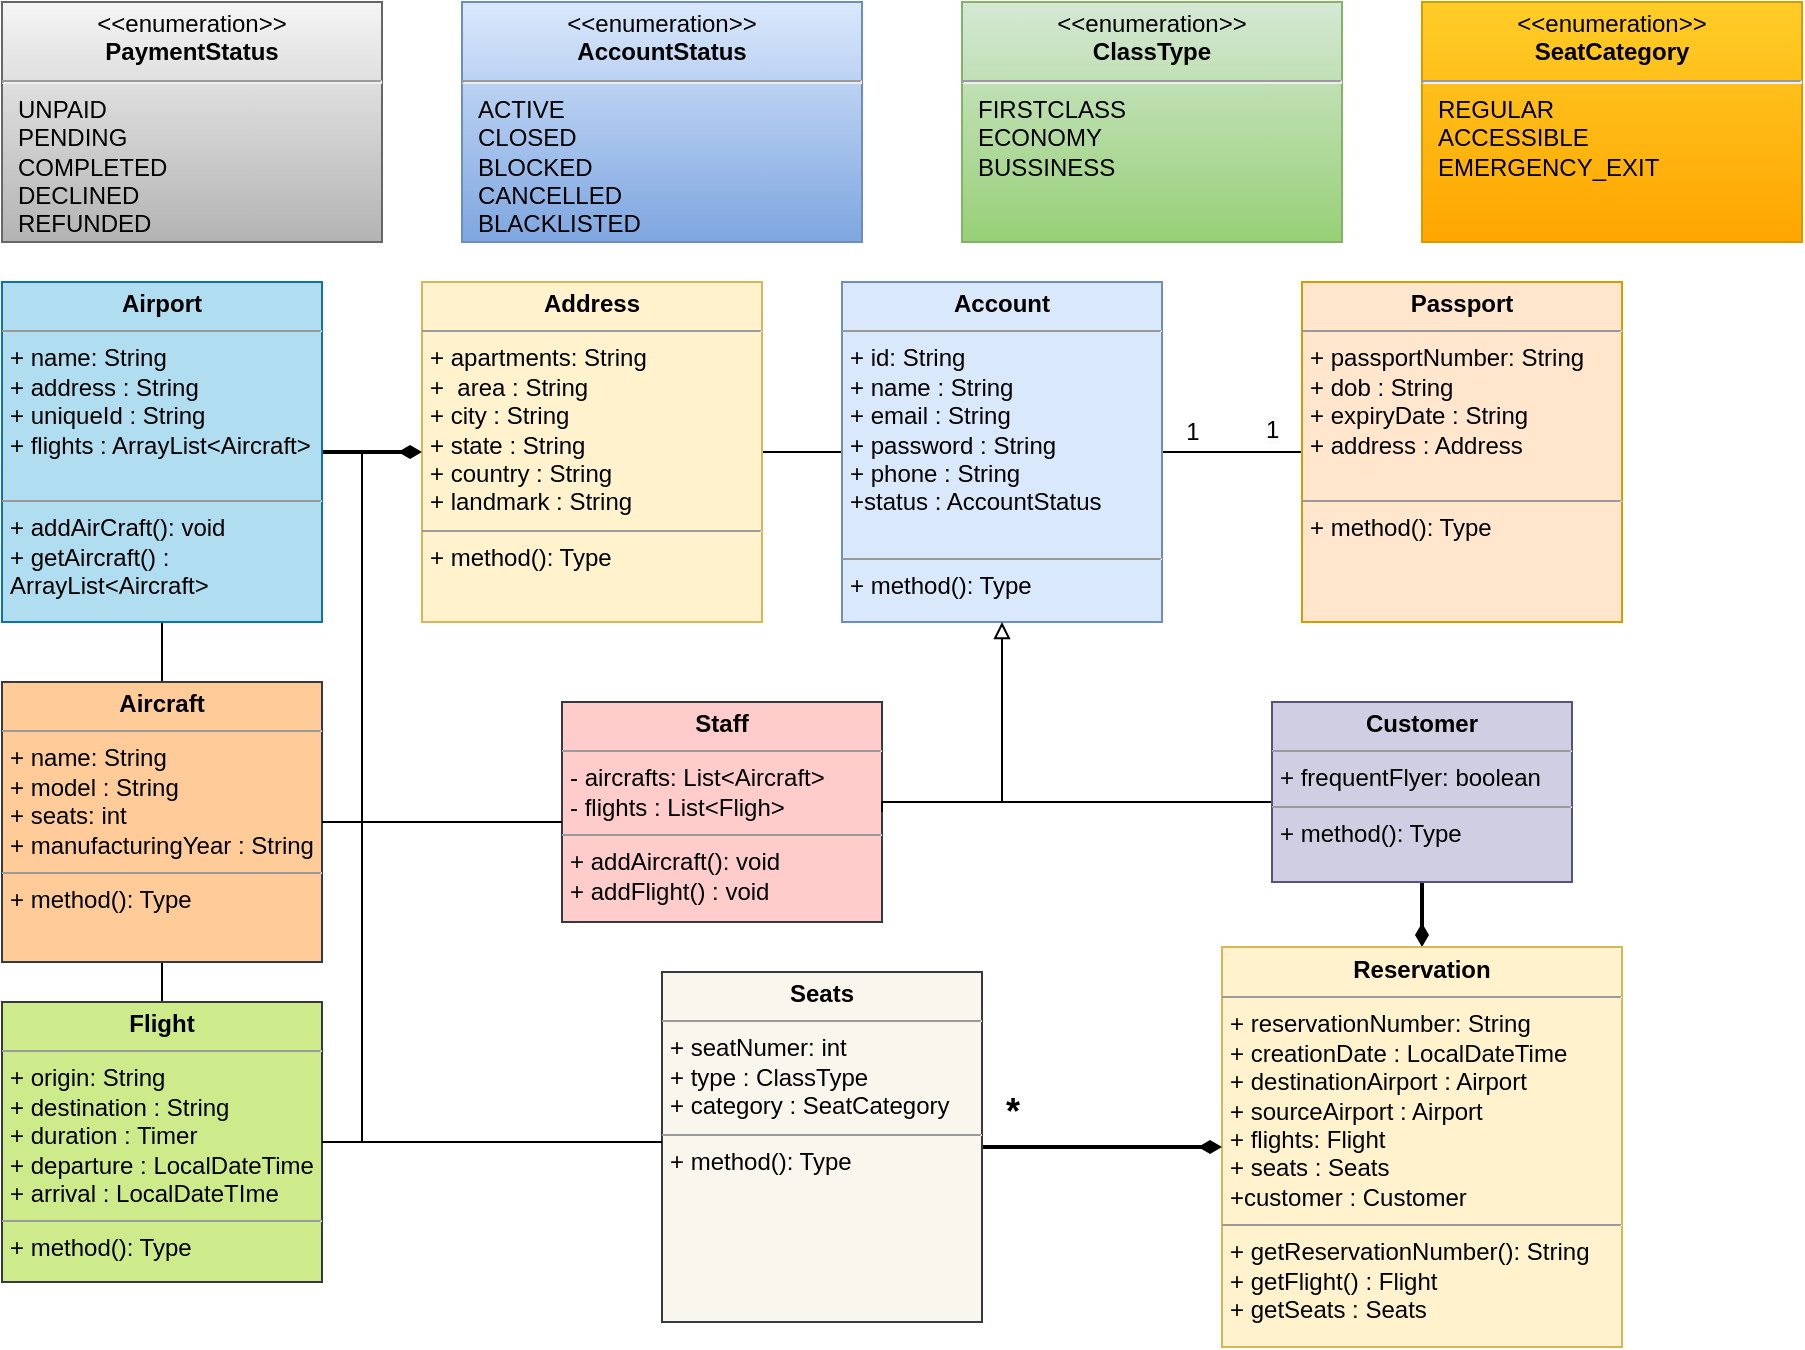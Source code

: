 <mxfile version="22.1.15" type="device">
  <diagram name="Page-1" id="4pKVcKrV3_kWJyuBHXI4">
    <mxGraphModel dx="1050" dy="530" grid="1" gridSize="10" guides="1" tooltips="1" connect="1" arrows="1" fold="1" page="1" pageScale="1" pageWidth="1700" pageHeight="1100" math="0" shadow="0">
      <root>
        <mxCell id="0" />
        <mxCell id="1" parent="0" />
        <mxCell id="JBKgOOcqqT-Ccz_aWoVr-55" value="" style="edgeStyle=orthogonalEdgeStyle;rounded=0;orthogonalLoop=1;jettySize=auto;html=1;endArrow=none;endFill=0;" edge="1" parent="1" source="JBKgOOcqqT-Ccz_aWoVr-39" target="JBKgOOcqqT-Ccz_aWoVr-44">
          <mxGeometry relative="1" as="geometry" />
        </mxCell>
        <mxCell id="JBKgOOcqqT-Ccz_aWoVr-76" value="" style="edgeStyle=orthogonalEdgeStyle;rounded=0;orthogonalLoop=1;jettySize=auto;html=1;endArrow=none;endFill=0;" edge="1" parent="1" source="JBKgOOcqqT-Ccz_aWoVr-39" target="JBKgOOcqqT-Ccz_aWoVr-45">
          <mxGeometry relative="1" as="geometry" />
        </mxCell>
        <mxCell id="JBKgOOcqqT-Ccz_aWoVr-39" value="&lt;p style=&quot;margin:0px;margin-top:4px;text-align:center;&quot;&gt;&lt;b&gt;Account&lt;/b&gt;&lt;/p&gt;&lt;hr size=&quot;1&quot;&gt;&lt;p style=&quot;margin:0px;margin-left:4px;&quot;&gt;+ id: String&lt;/p&gt;&lt;p style=&quot;margin:0px;margin-left:4px;&quot;&gt;+ name : String&lt;/p&gt;&lt;p style=&quot;margin:0px;margin-left:4px;&quot;&gt;+ email : String&lt;/p&gt;&lt;p style=&quot;margin:0px;margin-left:4px;&quot;&gt;+ password : String&lt;/p&gt;&lt;p style=&quot;margin:0px;margin-left:4px;&quot;&gt;+ phone : String&lt;/p&gt;&lt;p style=&quot;margin:0px;margin-left:4px;&quot;&gt;+status : AccountStatus&lt;/p&gt;&lt;p style=&quot;margin:0px;margin-left:4px;&quot;&gt;&lt;br&gt;&lt;/p&gt;&lt;hr size=&quot;1&quot;&gt;&lt;p style=&quot;margin:0px;margin-left:4px;&quot;&gt;+ method(): Type&lt;/p&gt;" style="verticalAlign=top;align=left;overflow=fill;fontSize=12;fontFamily=Helvetica;html=1;whiteSpace=wrap;fillColor=#dae8fc;strokeColor=#6c8ebf;" vertex="1" parent="1">
          <mxGeometry x="440" y="160" width="160" height="170" as="geometry" />
        </mxCell>
        <mxCell id="JBKgOOcqqT-Ccz_aWoVr-40" value="&lt;p style=&quot;margin:0px;margin-top:4px;text-align:center;&quot;&gt;&lt;b&gt;Staff&lt;/b&gt;&lt;/p&gt;&lt;hr size=&quot;1&quot;&gt;&lt;p style=&quot;margin:0px;margin-left:4px;&quot;&gt;- aircrafts: List&amp;lt;Aircraft&amp;gt;&lt;/p&gt;&lt;p style=&quot;margin:0px;margin-left:4px;&quot;&gt;- flights : List&amp;lt;Fligh&amp;gt;&lt;/p&gt;&lt;hr size=&quot;1&quot;&gt;&lt;p style=&quot;margin:0px;margin-left:4px;&quot;&gt;+ addAircraft(): void&lt;/p&gt;&lt;p style=&quot;margin:0px;margin-left:4px;&quot;&gt;+ addFlight() : void&lt;/p&gt;" style="verticalAlign=top;align=left;overflow=fill;fontSize=12;fontFamily=Helvetica;html=1;whiteSpace=wrap;fillColor=#ffcccc;strokeColor=#36393d;" vertex="1" parent="1">
          <mxGeometry x="300" y="370" width="160" height="110" as="geometry" />
        </mxCell>
        <mxCell id="JBKgOOcqqT-Ccz_aWoVr-54" style="edgeStyle=orthogonalEdgeStyle;rounded=0;orthogonalLoop=1;jettySize=auto;html=1;entryX=1;entryY=0.5;entryDx=0;entryDy=0;endArrow=none;endFill=0;" edge="1" parent="1" source="JBKgOOcqqT-Ccz_aWoVr-41" target="JBKgOOcqqT-Ccz_aWoVr-40">
          <mxGeometry relative="1" as="geometry">
            <Array as="points">
              <mxPoint x="460" y="420" />
            </Array>
          </mxGeometry>
        </mxCell>
        <mxCell id="JBKgOOcqqT-Ccz_aWoVr-75" value="" style="edgeStyle=orthogonalEdgeStyle;rounded=0;orthogonalLoop=1;jettySize=auto;html=1;endArrow=diamondThin;endFill=1;strokeWidth=2;" edge="1" parent="1" source="JBKgOOcqqT-Ccz_aWoVr-41" target="JBKgOOcqqT-Ccz_aWoVr-42">
          <mxGeometry relative="1" as="geometry" />
        </mxCell>
        <mxCell id="JBKgOOcqqT-Ccz_aWoVr-41" value="&lt;p style=&quot;margin:0px;margin-top:4px;text-align:center;&quot;&gt;&lt;b&gt;Customer&lt;/b&gt;&lt;/p&gt;&lt;hr size=&quot;1&quot;&gt;&lt;p style=&quot;margin:0px;margin-left:4px;&quot;&gt;+ frequentFlyer: boolean&lt;/p&gt;&lt;hr size=&quot;1&quot;&gt;&lt;p style=&quot;margin:0px;margin-left:4px;&quot;&gt;+ method(): Type&lt;/p&gt;" style="verticalAlign=top;align=left;overflow=fill;fontSize=12;fontFamily=Helvetica;html=1;whiteSpace=wrap;fillColor=#d0cee2;strokeColor=#56517e;" vertex="1" parent="1">
          <mxGeometry x="655" y="370" width="150" height="90" as="geometry" />
        </mxCell>
        <mxCell id="JBKgOOcqqT-Ccz_aWoVr-42" value="&lt;p style=&quot;margin:0px;margin-top:4px;text-align:center;&quot;&gt;&lt;b&gt;Reservation&lt;/b&gt;&lt;/p&gt;&lt;hr size=&quot;1&quot;&gt;&lt;p style=&quot;margin:0px;margin-left:4px;&quot;&gt;+ reservationNumber: String&lt;/p&gt;&lt;p style=&quot;margin:0px;margin-left:4px;&quot;&gt;+ creationDate : LocalDateTime&lt;/p&gt;&lt;p style=&quot;margin:0px;margin-left:4px;&quot;&gt;+ destinationAirport : Airport&lt;/p&gt;&lt;p style=&quot;margin:0px;margin-left:4px;&quot;&gt;+ sourceAirport : Airport&lt;/p&gt;&lt;p style=&quot;margin:0px;margin-left:4px;&quot;&gt;+ flights: Flight&lt;/p&gt;&lt;p style=&quot;margin:0px;margin-left:4px;&quot;&gt;+ seats : Seats&lt;/p&gt;&lt;p style=&quot;margin:0px;margin-left:4px;&quot;&gt;+customer : Customer&lt;/p&gt;&lt;hr size=&quot;1&quot;&gt;&lt;p style=&quot;margin:0px;margin-left:4px;&quot;&gt;+ getReservationNumber(): String&lt;/p&gt;&lt;p style=&quot;margin:0px;margin-left:4px;&quot;&gt;+ getFlight() : Flight&lt;/p&gt;&lt;p style=&quot;margin:0px;margin-left:4px;&quot;&gt;+ getSeats : Seats&lt;span style=&quot;white-space: pre;&quot;&gt;&#x9;&lt;/span&gt;&lt;/p&gt;" style="verticalAlign=top;align=left;overflow=fill;fontSize=12;fontFamily=Helvetica;html=1;whiteSpace=wrap;fillColor=#fff2cc;strokeColor=#d6b656;strokeWidth=1;" vertex="1" parent="1">
          <mxGeometry x="630" y="492.5" width="200" height="200" as="geometry" />
        </mxCell>
        <mxCell id="JBKgOOcqqT-Ccz_aWoVr-72" style="edgeStyle=orthogonalEdgeStyle;rounded=0;orthogonalLoop=1;jettySize=auto;html=1;exitX=1;exitY=0.5;exitDx=0;exitDy=0;entryX=0;entryY=0.5;entryDx=0;entryDy=0;endArrow=diamondThin;endFill=1;strokeWidth=2;" edge="1" parent="1" source="JBKgOOcqqT-Ccz_aWoVr-43" target="JBKgOOcqqT-Ccz_aWoVr-42">
          <mxGeometry relative="1" as="geometry" />
        </mxCell>
        <mxCell id="JBKgOOcqqT-Ccz_aWoVr-43" value="&lt;p style=&quot;margin:0px;margin-top:4px;text-align:center;&quot;&gt;&lt;b&gt;Seats&lt;/b&gt;&lt;/p&gt;&lt;hr size=&quot;1&quot;&gt;&lt;p style=&quot;margin:0px;margin-left:4px;&quot;&gt;+ seatNumer: int&lt;/p&gt;&lt;p style=&quot;margin:0px;margin-left:4px;&quot;&gt;+ type : ClassType&lt;/p&gt;&lt;p style=&quot;margin:0px;margin-left:4px;&quot;&gt;+ category : SeatCategory&lt;/p&gt;&lt;hr size=&quot;1&quot;&gt;&lt;p style=&quot;margin:0px;margin-left:4px;&quot;&gt;+ method(): Type&lt;/p&gt;" style="verticalAlign=top;align=left;overflow=fill;fontSize=12;fontFamily=Helvetica;html=1;whiteSpace=wrap;fillColor=#f9f7ed;strokeColor=#36393d;" vertex="1" parent="1">
          <mxGeometry x="350" y="505" width="160" height="175" as="geometry" />
        </mxCell>
        <mxCell id="JBKgOOcqqT-Ccz_aWoVr-44" value="&lt;p style=&quot;margin:0px;margin-top:4px;text-align:center;&quot;&gt;&lt;b&gt;Passport&lt;/b&gt;&lt;/p&gt;&lt;hr size=&quot;1&quot;&gt;&lt;p style=&quot;margin:0px;margin-left:4px;&quot;&gt;+ passportNumber: String&lt;/p&gt;&lt;p style=&quot;margin:0px;margin-left:4px;&quot;&gt;+ dob : String&lt;/p&gt;&lt;p style=&quot;margin:0px;margin-left:4px;&quot;&gt;+ expiryDate : String&lt;/p&gt;&lt;p style=&quot;margin:0px;margin-left:4px;&quot;&gt;+ address : Address&lt;/p&gt;&lt;p style=&quot;margin:0px;margin-left:4px;&quot;&gt;&lt;br&gt;&lt;/p&gt;&lt;hr size=&quot;1&quot;&gt;&lt;p style=&quot;margin:0px;margin-left:4px;&quot;&gt;+ method(): Type&lt;/p&gt;" style="verticalAlign=top;align=left;overflow=fill;fontSize=12;fontFamily=Helvetica;html=1;whiteSpace=wrap;fillColor=#ffe6cc;strokeColor=#d79b00;" vertex="1" parent="1">
          <mxGeometry x="670" y="160" width="160" height="170" as="geometry" />
        </mxCell>
        <mxCell id="JBKgOOcqqT-Ccz_aWoVr-45" value="&lt;p style=&quot;margin:0px;margin-top:4px;text-align:center;&quot;&gt;&lt;b&gt;Address&lt;/b&gt;&lt;/p&gt;&lt;hr size=&quot;1&quot;&gt;&lt;p style=&quot;margin:0px;margin-left:4px;&quot;&gt;+ apartments: String&lt;/p&gt;&lt;p style=&quot;margin:0px;margin-left:4px;&quot;&gt;+&amp;nbsp; area : String&lt;/p&gt;&lt;p style=&quot;margin:0px;margin-left:4px;&quot;&gt;+ city : String&lt;/p&gt;&lt;p style=&quot;margin:0px;margin-left:4px;&quot;&gt;+ state : String&lt;/p&gt;&lt;p style=&quot;margin:0px;margin-left:4px;&quot;&gt;+ country : String&lt;/p&gt;&lt;p style=&quot;margin:0px;margin-left:4px;&quot;&gt;+ landmark : String&lt;/p&gt;&lt;hr size=&quot;1&quot;&gt;&lt;p style=&quot;margin:0px;margin-left:4px;&quot;&gt;+ method(): Type&lt;/p&gt;" style="verticalAlign=top;align=left;overflow=fill;fontSize=12;fontFamily=Helvetica;html=1;whiteSpace=wrap;fillColor=#fff2cc;strokeColor=#d6b656;" vertex="1" parent="1">
          <mxGeometry x="230" y="160" width="170" height="170" as="geometry" />
        </mxCell>
        <mxCell id="JBKgOOcqqT-Ccz_aWoVr-65" style="edgeStyle=orthogonalEdgeStyle;rounded=0;orthogonalLoop=1;jettySize=auto;html=1;exitX=0.5;exitY=0;exitDx=0;exitDy=0;entryX=0.5;entryY=1;entryDx=0;entryDy=0;endArrow=none;endFill=0;" edge="1" parent="1" source="JBKgOOcqqT-Ccz_aWoVr-46" target="JBKgOOcqqT-Ccz_aWoVr-47">
          <mxGeometry relative="1" as="geometry" />
        </mxCell>
        <mxCell id="JBKgOOcqqT-Ccz_aWoVr-46" value="&lt;p style=&quot;margin:0px;margin-top:4px;text-align:center;&quot;&gt;&lt;b&gt;Flight&lt;/b&gt;&lt;/p&gt;&lt;hr size=&quot;1&quot;&gt;&lt;p style=&quot;margin:0px;margin-left:4px;&quot;&gt;+ origin: String&lt;/p&gt;&lt;p style=&quot;margin:0px;margin-left:4px;&quot;&gt;+ destination : String&lt;/p&gt;&lt;p style=&quot;margin:0px;margin-left:4px;&quot;&gt;+ duration : Timer&lt;/p&gt;&lt;p style=&quot;margin:0px;margin-left:4px;&quot;&gt;+ departure : LocalDateTime&lt;/p&gt;&lt;p style=&quot;margin:0px;margin-left:4px;&quot;&gt;+ arrival : LocalDateTIme&lt;/p&gt;&lt;hr size=&quot;1&quot;&gt;&lt;p style=&quot;margin:0px;margin-left:4px;&quot;&gt;+ method(): Type&lt;/p&gt;" style="verticalAlign=top;align=left;overflow=fill;fontSize=12;fontFamily=Helvetica;html=1;whiteSpace=wrap;fillColor=#cdeb8b;strokeColor=#36393d;" vertex="1" parent="1">
          <mxGeometry x="20" y="520" width="160" height="140" as="geometry" />
        </mxCell>
        <mxCell id="JBKgOOcqqT-Ccz_aWoVr-63" value="" style="edgeStyle=orthogonalEdgeStyle;rounded=0;orthogonalLoop=1;jettySize=auto;html=1;endArrow=none;endFill=0;" edge="1" parent="1" source="JBKgOOcqqT-Ccz_aWoVr-47" target="JBKgOOcqqT-Ccz_aWoVr-48">
          <mxGeometry relative="1" as="geometry" />
        </mxCell>
        <mxCell id="JBKgOOcqqT-Ccz_aWoVr-47" value="&lt;p style=&quot;margin:0px;margin-top:4px;text-align:center;&quot;&gt;&lt;b&gt;Aircraft&lt;/b&gt;&lt;/p&gt;&lt;hr size=&quot;1&quot;&gt;&lt;p style=&quot;margin:0px;margin-left:4px;&quot;&gt;+ name: String&lt;/p&gt;&lt;p style=&quot;margin:0px;margin-left:4px;&quot;&gt;+ model : String&lt;/p&gt;&lt;p style=&quot;margin:0px;margin-left:4px;&quot;&gt;+ seats: int&lt;/p&gt;&lt;p style=&quot;margin:0px;margin-left:4px;&quot;&gt;+ manufacturingYear : String&lt;/p&gt;&lt;hr size=&quot;1&quot;&gt;&lt;p style=&quot;margin:0px;margin-left:4px;&quot;&gt;+ method(): Type&lt;/p&gt;" style="verticalAlign=top;align=left;overflow=fill;fontSize=12;fontFamily=Helvetica;html=1;whiteSpace=wrap;fillColor=#ffcc99;strokeColor=#36393d;" vertex="1" parent="1">
          <mxGeometry x="20" y="360" width="160" height="140" as="geometry" />
        </mxCell>
        <mxCell id="JBKgOOcqqT-Ccz_aWoVr-61" value="" style="edgeStyle=orthogonalEdgeStyle;rounded=0;orthogonalLoop=1;jettySize=auto;html=1;endArrow=diamondThin;endFill=1;strokeWidth=2;" edge="1" parent="1" source="JBKgOOcqqT-Ccz_aWoVr-48" target="JBKgOOcqqT-Ccz_aWoVr-45">
          <mxGeometry relative="1" as="geometry" />
        </mxCell>
        <mxCell id="JBKgOOcqqT-Ccz_aWoVr-66" style="edgeStyle=orthogonalEdgeStyle;rounded=0;orthogonalLoop=1;jettySize=auto;html=1;exitX=1;exitY=0.5;exitDx=0;exitDy=0;entryX=1;entryY=0.5;entryDx=0;entryDy=0;endArrow=none;endFill=0;" edge="1" parent="1" source="JBKgOOcqqT-Ccz_aWoVr-48" target="JBKgOOcqqT-Ccz_aWoVr-46">
          <mxGeometry relative="1" as="geometry" />
        </mxCell>
        <mxCell id="JBKgOOcqqT-Ccz_aWoVr-48" value="&lt;p style=&quot;margin:0px;margin-top:4px;text-align:center;&quot;&gt;&lt;b&gt;Airport&lt;/b&gt;&lt;/p&gt;&lt;hr size=&quot;1&quot;&gt;&lt;p style=&quot;margin:0px;margin-left:4px;&quot;&gt;+ name: String&lt;/p&gt;&lt;p style=&quot;margin:0px;margin-left:4px;&quot;&gt;+ address : String&lt;/p&gt;&lt;p style=&quot;margin:0px;margin-left:4px;&quot;&gt;+ uniqueId : String&lt;/p&gt;&lt;p style=&quot;margin:0px;margin-left:4px;&quot;&gt;+ flights : ArrayList&amp;lt;Aircraft&amp;gt;&lt;/p&gt;&lt;p style=&quot;margin:0px;margin-left:4px;&quot;&gt;&lt;br&gt;&lt;/p&gt;&lt;hr size=&quot;1&quot;&gt;&lt;p style=&quot;margin:0px;margin-left:4px;&quot;&gt;+ addAirCraft(): void&lt;/p&gt;&lt;p style=&quot;margin:0px;margin-left:4px;&quot;&gt;+ getAircraft() : ArrayList&amp;lt;Aircraft&amp;gt;&lt;/p&gt;" style="verticalAlign=top;align=left;overflow=fill;fontSize=12;fontFamily=Helvetica;html=1;whiteSpace=wrap;fillColor=#b1ddf0;strokeColor=#10739e;" vertex="1" parent="1">
          <mxGeometry x="20" y="160" width="160" height="170" as="geometry" />
        </mxCell>
        <mxCell id="JBKgOOcqqT-Ccz_aWoVr-49" value="&lt;p style=&quot;margin:0px;margin-top:4px;text-align:center;&quot;&gt;&amp;lt;&amp;lt;enumeration&amp;gt;&amp;gt;&lt;br&gt;&lt;b&gt;PaymentStatus&lt;/b&gt;&lt;/p&gt;&lt;hr&gt;&lt;p style=&quot;margin:0px;margin-left:8px;text-align:left;&quot;&gt;UNPAID&lt;br&gt;PENDING&lt;/p&gt;&lt;p style=&quot;margin:0px;margin-left:8px;text-align:left;&quot;&gt;COMPLETED&lt;/p&gt;&lt;p style=&quot;margin:0px;margin-left:8px;text-align:left;&quot;&gt;DECLINED&lt;/p&gt;&lt;p style=&quot;margin:0px;margin-left:8px;text-align:left;&quot;&gt;REFUNDED&lt;/p&gt;&lt;p style=&quot;margin:0px;margin-left:8px;text-align:left;&quot;&gt;&lt;br&gt;&lt;/p&gt;" style="shape=rect;html=1;overflow=fill;whiteSpace=wrap;fillColor=#f5f5f5;gradientColor=#b3b3b3;strokeColor=#666666;" vertex="1" parent="1">
          <mxGeometry x="20" y="20" width="190" height="120" as="geometry" />
        </mxCell>
        <mxCell id="JBKgOOcqqT-Ccz_aWoVr-50" value="&lt;p style=&quot;margin:0px;margin-top:4px;text-align:center;&quot;&gt;&amp;lt;&amp;lt;enumeration&amp;gt;&amp;gt;&lt;br&gt;&lt;b&gt;AccountStatus&lt;/b&gt;&lt;/p&gt;&lt;hr&gt;&lt;p style=&quot;margin:0px;margin-left:8px;text-align:left;&quot;&gt;ACTIVE&lt;br&gt;CLOSED&lt;/p&gt;&lt;p style=&quot;margin:0px;margin-left:8px;text-align:left;&quot;&gt;BLOCKED&lt;/p&gt;&lt;p style=&quot;margin:0px;margin-left:8px;text-align:left;&quot;&gt;CANCELLED&lt;/p&gt;&lt;p style=&quot;margin:0px;margin-left:8px;text-align:left;&quot;&gt;BLACKLISTED&lt;/p&gt;" style="shape=rect;html=1;overflow=fill;whiteSpace=wrap;fillColor=#dae8fc;gradientColor=#7ea6e0;strokeColor=#6c8ebf;" vertex="1" parent="1">
          <mxGeometry x="250" y="20" width="200" height="120" as="geometry" />
        </mxCell>
        <mxCell id="JBKgOOcqqT-Ccz_aWoVr-51" value="&lt;p style=&quot;margin:0px;margin-top:4px;text-align:center;&quot;&gt;&amp;lt;&amp;lt;enumeration&amp;gt;&amp;gt;&lt;br&gt;&lt;b&gt;ClassType&lt;/b&gt;&lt;/p&gt;&lt;hr&gt;&lt;p style=&quot;margin:0px;margin-left:8px;text-align:left;&quot;&gt;FIRSTCLASS&lt;/p&gt;&lt;p style=&quot;margin:0px;margin-left:8px;text-align:left;&quot;&gt;ECONOMY&lt;/p&gt;&lt;p style=&quot;margin:0px;margin-left:8px;text-align:left;&quot;&gt;BUSSINESS&lt;/p&gt;" style="shape=rect;html=1;overflow=fill;whiteSpace=wrap;fillColor=#d5e8d4;gradientColor=#97d077;strokeColor=#82b366;" vertex="1" parent="1">
          <mxGeometry x="500" y="20" width="190" height="120" as="geometry" />
        </mxCell>
        <mxCell id="JBKgOOcqqT-Ccz_aWoVr-52" value="&lt;p style=&quot;margin:0px;margin-top:4px;text-align:center;&quot;&gt;&amp;lt;&amp;lt;enumeration&amp;gt;&amp;gt;&lt;br&gt;&lt;b&gt;SeatCategory&lt;/b&gt;&lt;/p&gt;&lt;hr&gt;&lt;p style=&quot;margin:0px;margin-left:8px;text-align:left;&quot;&gt;REGULAR&lt;br&gt;ACCESSIBLE&lt;/p&gt;&lt;p style=&quot;margin:0px;margin-left:8px;text-align:left;&quot;&gt;EMERGENCY_EXIT&lt;/p&gt;" style="shape=rect;html=1;overflow=fill;whiteSpace=wrap;fillColor=#ffcd28;gradientColor=#ffa500;strokeColor=#d79b00;" vertex="1" parent="1">
          <mxGeometry x="730" y="20" width="190" height="120" as="geometry" />
        </mxCell>
        <mxCell id="JBKgOOcqqT-Ccz_aWoVr-59" value="1" style="text;html=1;align=center;verticalAlign=middle;resizable=0;points=[];autosize=1;strokeColor=none;fillColor=none;" vertex="1" parent="1">
          <mxGeometry x="600" y="220" width="30" height="30" as="geometry" />
        </mxCell>
        <mxCell id="JBKgOOcqqT-Ccz_aWoVr-60" value="&lt;span style=&quot;color: rgb(0, 0, 0); font-family: Helvetica; font-size: 12px; font-style: normal; font-variant-ligatures: normal; font-variant-caps: normal; font-weight: 400; letter-spacing: normal; orphans: 2; text-align: center; text-indent: 0px; text-transform: none; widows: 2; word-spacing: 0px; -webkit-text-stroke-width: 0px; background-color: rgb(251, 251, 251); text-decoration-thickness: initial; text-decoration-style: initial; text-decoration-color: initial; float: none; display: inline !important;&quot;&gt;1&lt;/span&gt;" style="text;whiteSpace=wrap;html=1;" vertex="1" parent="1">
          <mxGeometry x="650" y="220" width="40" height="40" as="geometry" />
        </mxCell>
        <mxCell id="JBKgOOcqqT-Ccz_aWoVr-67" style="edgeStyle=orthogonalEdgeStyle;rounded=0;orthogonalLoop=1;jettySize=auto;html=1;endArrow=none;endFill=0;" edge="1" parent="1" source="JBKgOOcqqT-Ccz_aWoVr-47">
          <mxGeometry relative="1" as="geometry">
            <mxPoint x="300" y="430" as="targetPoint" />
          </mxGeometry>
        </mxCell>
        <mxCell id="JBKgOOcqqT-Ccz_aWoVr-68" style="edgeStyle=orthogonalEdgeStyle;rounded=0;orthogonalLoop=1;jettySize=auto;html=1;exitX=1;exitY=0.5;exitDx=0;exitDy=0;endArrow=none;endFill=0;" edge="1" parent="1" source="JBKgOOcqqT-Ccz_aWoVr-46">
          <mxGeometry relative="1" as="geometry">
            <mxPoint x="350" y="590" as="targetPoint" />
          </mxGeometry>
        </mxCell>
        <mxCell id="JBKgOOcqqT-Ccz_aWoVr-73" value="&lt;font size=&quot;1&quot; style=&quot;&quot;&gt;&lt;b style=&quot;font-size: 18px;&quot;&gt;*&lt;/b&gt;&lt;/font&gt;" style="text;html=1;align=center;verticalAlign=middle;resizable=0;points=[];autosize=1;strokeColor=none;fillColor=none;strokeWidth=3;" vertex="1" parent="1">
          <mxGeometry x="510" y="555" width="30" height="40" as="geometry" />
        </mxCell>
        <mxCell id="JBKgOOcqqT-Ccz_aWoVr-77" value="" style="html=1;verticalAlign=bottom;endArrow=block;curved=0;rounded=0;entryX=0.5;entryY=1;entryDx=0;entryDy=0;endFill=0;" edge="1" parent="1" target="JBKgOOcqqT-Ccz_aWoVr-39">
          <mxGeometry width="80" relative="1" as="geometry">
            <mxPoint x="520" y="420" as="sourcePoint" />
            <mxPoint x="570" y="390" as="targetPoint" />
          </mxGeometry>
        </mxCell>
      </root>
    </mxGraphModel>
  </diagram>
</mxfile>
